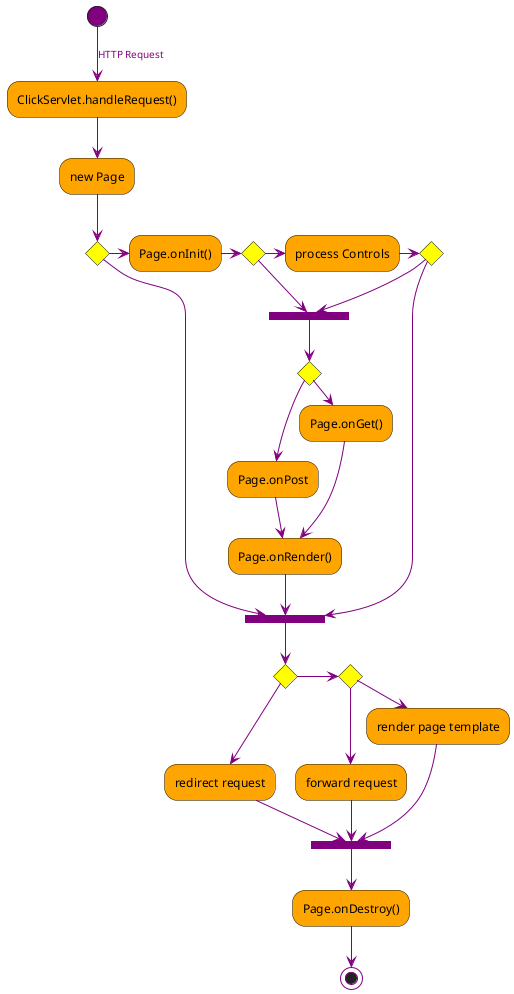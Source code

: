 @startuml INDZ task 1 ** Variant 2

skinparam activity {
  StartColor purple 
  EndColor purple
  BarColor Purple
  BackgroundColor orange
  ArrowColor purple
} 

<style>
activityDiagram {

  diamond {
    BackgroundColor Yellow
    FontColor green
    FontName arial
    FontSize 15
  }

  arrow {
    FontColor purple
    FontName arial
    FontSize 10
  }
}
</style>

(*) -->[HTTP Request] "ClickServlet.handleRequest()"

--> "new Page"
if "" then
  -down-> ===B1===
else
  -right->"Page.onInit()"

-right->if "" then
  --> ===B2===
else
  ->"process Controls"

-right->if "" then
  --> ===B1===
  else
  --> ===B2===
    -down->if "" then
      --> "Page.onPost"
      --> "Page.onRender()"
    else
      -right-> "Page.onGet()"
      -->"Page.onRender()"
--> ===B1===

if "" then
      --> "redirect request"
      --> ===B3===
else
    -right-> if "" then
      --> "forward request"
      --> ===B3===
    else 
      -right-> "render page template"
      --> ===B3===
      --> "Page.onDestroy()" 
endif
  --> (*)
@enduml

